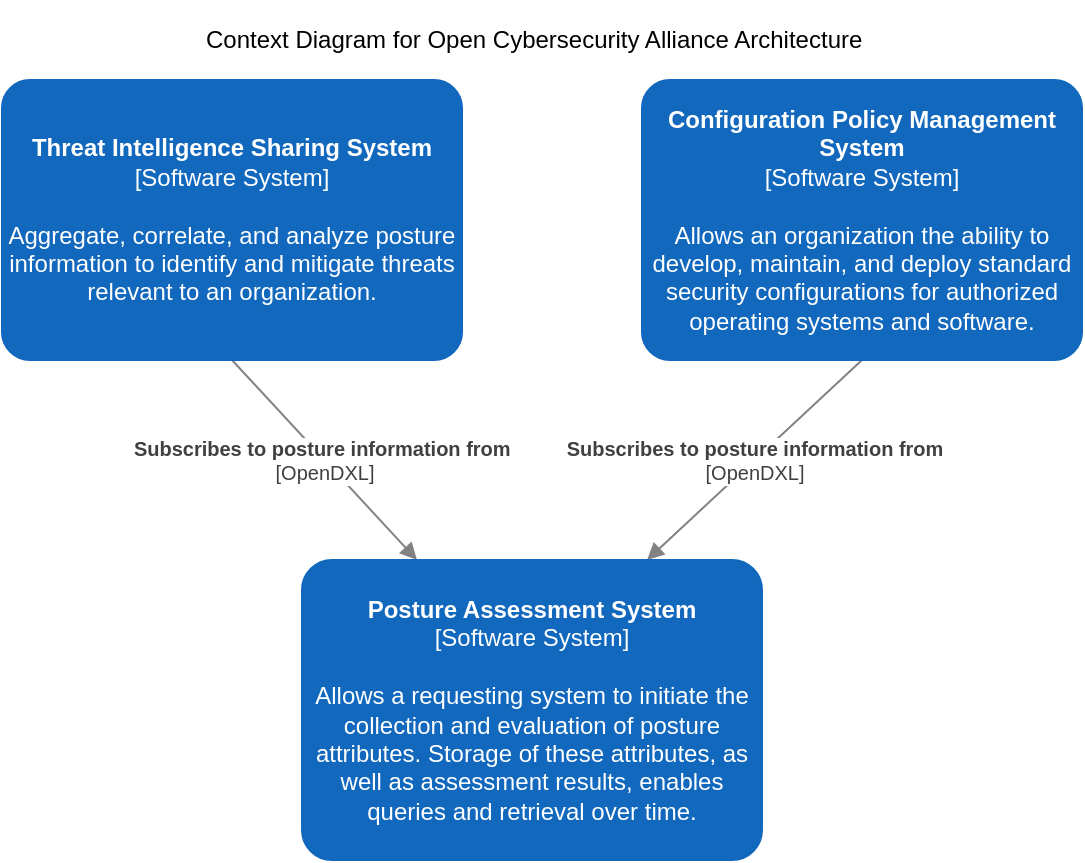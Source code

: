 <mxfile version="14.0.4" type="device"><diagram id="H1svqjdci3bOrvgWgwCM" name="SCAPv2 Context"><mxGraphModel dx="2781" dy="776" grid="1" gridSize="10" guides="1" tooltips="1" connect="1" arrows="1" fold="1" page="1" pageScale="1" pageWidth="850" pageHeight="1100" math="0" shadow="0"><root><mxCell id="0"/><mxCell id="1" parent="0"/><object label="&lt;span style=&quot;font-size: 10px&quot;&gt;&lt;b&gt;Subscribes to posture information from&amp;nbsp;&lt;br&gt;&lt;/b&gt;[OpenDXL]&lt;br&gt;&lt;/span&gt;" placeholders="1" name="Data Flow Item Name" technology="HTTP" id="pKgoGPy08_WrCSynhjkS-6"><mxCell style="endArrow=block;html=1;fontSize=10;fontColor=#404040;strokeWidth=1;endFill=1;strokeColor=#828282;elbow=vertical;exitX=0.5;exitY=1;exitDx=0;exitDy=0;exitPerimeter=0;entryX=0.25;entryY=0;entryDx=0;entryDy=0;entryPerimeter=0;" parent="1" source="V3d7D7n4naXNAEZRLCep-1" target="V3d7D7n4naXNAEZRLCep-2" edge="1"><mxGeometry width="50" height="50" relative="1" as="geometry"><mxPoint x="-1425" y="160" as="sourcePoint"/><mxPoint x="-1331.667" y="300" as="targetPoint"/></mxGeometry></mxCell></object><object label="&lt;span style=&quot;font-size: 10px&quot;&gt;&lt;b&gt;Subscribes to posture information from&lt;br&gt;&lt;/b&gt;&lt;/span&gt;[OpenDXL]&lt;span style=&quot;font-size: 10px&quot;&gt;&lt;br&gt;&lt;/span&gt;" placeholders="1" name="Data Flow Item Name" technology="HTTP" id="pKgoGPy08_WrCSynhjkS-11"><mxCell style="endArrow=block;html=1;fontSize=10;fontColor=#404040;strokeWidth=1;endFill=1;strokeColor=#828282;elbow=vertical;entryX=0.75;entryY=0;entryDx=0;entryDy=0;entryPerimeter=0;exitX=0.5;exitY=1;exitDx=0;exitDy=0;exitPerimeter=0;" parent="1" source="V3d7D7n4naXNAEZRLCep-3" target="V3d7D7n4naXNAEZRLCep-2" edge="1"><mxGeometry width="50" height="50" relative="1" as="geometry"><mxPoint x="-1132.5" y="160" as="sourcePoint"/><mxPoint x="-1232" y="310" as="targetPoint"/></mxGeometry></mxCell></object><mxCell id="cF8mRu-nuy13BJoZz7Vw-4" value="Context &lt;span style=&quot;text-align: center&quot;&gt;Diagram for Open Cybersecurity Alliance Architecture&lt;/span&gt;" style="text;html=1;strokeColor=none;fillColor=none;align=left;verticalAlign=middle;whiteSpace=wrap;rounded=0;" parent="1" vertex="1"><mxGeometry x="-1480" width="360" height="40" as="geometry"/></mxCell><object placeholders="1" c4Name="Threat Intelligence Sharing System" c4Type="Software System" c4Description="Aggregate, correlate, and analyze posture information to identify and mitigate threats relevant to an organization." label="&lt;b&gt;%c4Name%&lt;/b&gt;&lt;div&gt;[%c4Type%]&lt;/div&gt;&lt;br&gt;&lt;div&gt;%c4Description%&lt;/div&gt;" id="V3d7D7n4naXNAEZRLCep-1"><mxCell style="rounded=1;whiteSpace=wrap;html=1;labelBackgroundColor=none;fillColor=#1168BD;fontColor=#ffffff;align=center;arcSize=10;strokeColor=#1168BD;metaEdit=1;metaData={&quot;c4Type&quot;:{&quot;editable&quot;:false}};points=[[0.25,0,0],[0.5,0,0],[0.75,0,0],[1,0.25,0],[1,0.5,0],[1,0.75,0],[0.75,1,0],[0.5,1,0],[0.25,1,0],[0,0.75,0],[0,0.5,0],[0,0.25,0]];" parent="1" vertex="1"><mxGeometry x="-1580" y="40" width="230" height="140" as="geometry"/></mxCell></object><object placeholders="1" c4Name="Posture Assessment System" c4Type="Software System" c4Description="Allows a requesting system to initiate the collection and evaluation of posture attributes. Storage of these attributes, as well as assessment results, enables queries and retrieval over time." label="&lt;b&gt;%c4Name%&lt;/b&gt;&lt;div&gt;[%c4Type%]&lt;/div&gt;&lt;br&gt;&lt;div&gt;%c4Description%&lt;/div&gt;" id="V3d7D7n4naXNAEZRLCep-2"><mxCell style="rounded=1;whiteSpace=wrap;html=1;labelBackgroundColor=none;fillColor=#1168BD;fontColor=#ffffff;align=center;arcSize=10;strokeColor=#1168BD;metaEdit=1;metaData={&quot;c4Type&quot;:{&quot;editable&quot;:false}};points=[[0.25,0,0],[0.5,0,0],[0.75,0,0],[1,0.25,0],[1,0.5,0],[1,0.75,0],[0.75,1,0],[0.5,1,0],[0.25,1,0],[0,0.75,0],[0,0.5,0],[0,0.25,0]];" parent="1" vertex="1"><mxGeometry x="-1430" y="280" width="230" height="150" as="geometry"/></mxCell></object><object placeholders="1" c4Name="Configuration Policy Management System" c4Type="Software System" c4Description="Allows an organization the ability to develop, maintain, and deploy standard security configurations for authorized operating systems and software." label="&lt;b&gt;%c4Name%&lt;/b&gt;&lt;div&gt;[%c4Type%]&lt;/div&gt;&lt;br&gt;&lt;div&gt;%c4Description%&lt;/div&gt;" id="V3d7D7n4naXNAEZRLCep-3"><mxCell style="rounded=1;whiteSpace=wrap;html=1;labelBackgroundColor=none;fillColor=#1168BD;fontColor=#ffffff;align=center;arcSize=10;strokeColor=#1168BD;metaEdit=1;metaData={&quot;c4Type&quot;:{&quot;editable&quot;:false}};points=[[0.25,0,0],[0.5,0,0],[0.75,0,0],[1,0.25,0],[1,0.5,0],[1,0.75,0],[0.75,1,0],[0.5,1,0],[0.25,1,0],[0,0.75,0],[0,0.5,0],[0,0.25,0]];" parent="1" vertex="1"><mxGeometry x="-1260" y="40" width="220" height="140" as="geometry"/></mxCell></object></root></mxGraphModel></diagram></mxfile>